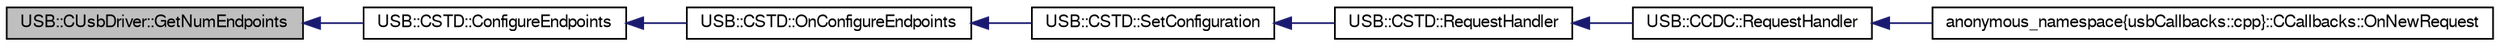 digraph G
{
  bgcolor="transparent";
  edge [fontname="FreeSans",fontsize=10,labelfontname="FreeSans",labelfontsize=10];
  node [fontname="FreeSans",fontsize=10,shape=record];
  rankdir=LR;
  Node1 [label="USB::CUsbDriver::GetNumEndpoints",height=0.2,width=0.4,color="black", fillcolor="grey75", style="filled" fontcolor="black"];
  Node1 -> Node2 [dir=back,color="midnightblue",fontsize=10,style="solid",fontname="FreeSans"];
  Node2 [label="USB::CSTD::ConfigureEndpoints",height=0.2,width=0.4,color="black",URL="$class_u_s_b_1_1_c_s_t_d.html#fc8aa4797c016380f3b59fa5976b80e1",tooltip="Configures the device and the endpoints."];
  Node2 -> Node3 [dir=back,color="midnightblue",fontsize=10,style="solid",fontname="FreeSans"];
  Node3 [label="USB::CSTD::OnConfigureEndpoints",height=0.2,width=0.4,color="black",URL="$class_u_s_b_1_1_c_s_t_d.html#36f864e42c1441843f5ecdc2b05e2ba3",tooltip="Callback for the SetConfiguration usb request. Configures the device and the endpoints..."];
  Node3 -> Node4 [dir=back,color="midnightblue",fontsize=10,style="solid",fontname="FreeSans"];
  Node4 [label="USB::CSTD::SetConfiguration",height=0.2,width=0.4,color="black",URL="$class_u_s_b_1_1_c_s_t_d.html#863e89fa025dffd2edbab39887228f23",tooltip="Sends a zero-length packet and starts the configuration procedure."];
  Node4 -> Node5 [dir=back,color="midnightblue",fontsize=10,style="solid",fontname="FreeSans"];
  Node5 [label="USB::CSTD::RequestHandler",height=0.2,width=0.4,color="black",URL="$class_u_s_b_1_1_c_s_t_d.html#e38a077457b22283969b6f5a270e9c2d",tooltip="Handles standard SETUP requests."];
  Node5 -> Node6 [dir=back,color="midnightblue",fontsize=10,style="solid",fontname="FreeSans"];
  Node6 [label="USB::CCDC::RequestHandler",height=0.2,width=0.4,color="black",URL="$class_u_s_b_1_1_c_c_d_c.html#825e8609b22bf0012d10a81248ff1bc5",tooltip="SETUP request handler for an Abstract Control Model device."];
  Node6 -> Node7 [dir=back,color="midnightblue",fontsize=10,style="solid",fontname="FreeSans"];
  Node7 [label="anonymous_namespace\{usbCallbacks::cpp\}::CCallbacks::OnNewRequest",height=0.2,width=0.4,color="black",URL="$classanonymous__namespace_02usb_callbacks_8cpp_03_1_1_c_callbacks.html#7dddf154c6c46790c76ece15a6338c81",tooltip="New Request callback function."];
}

